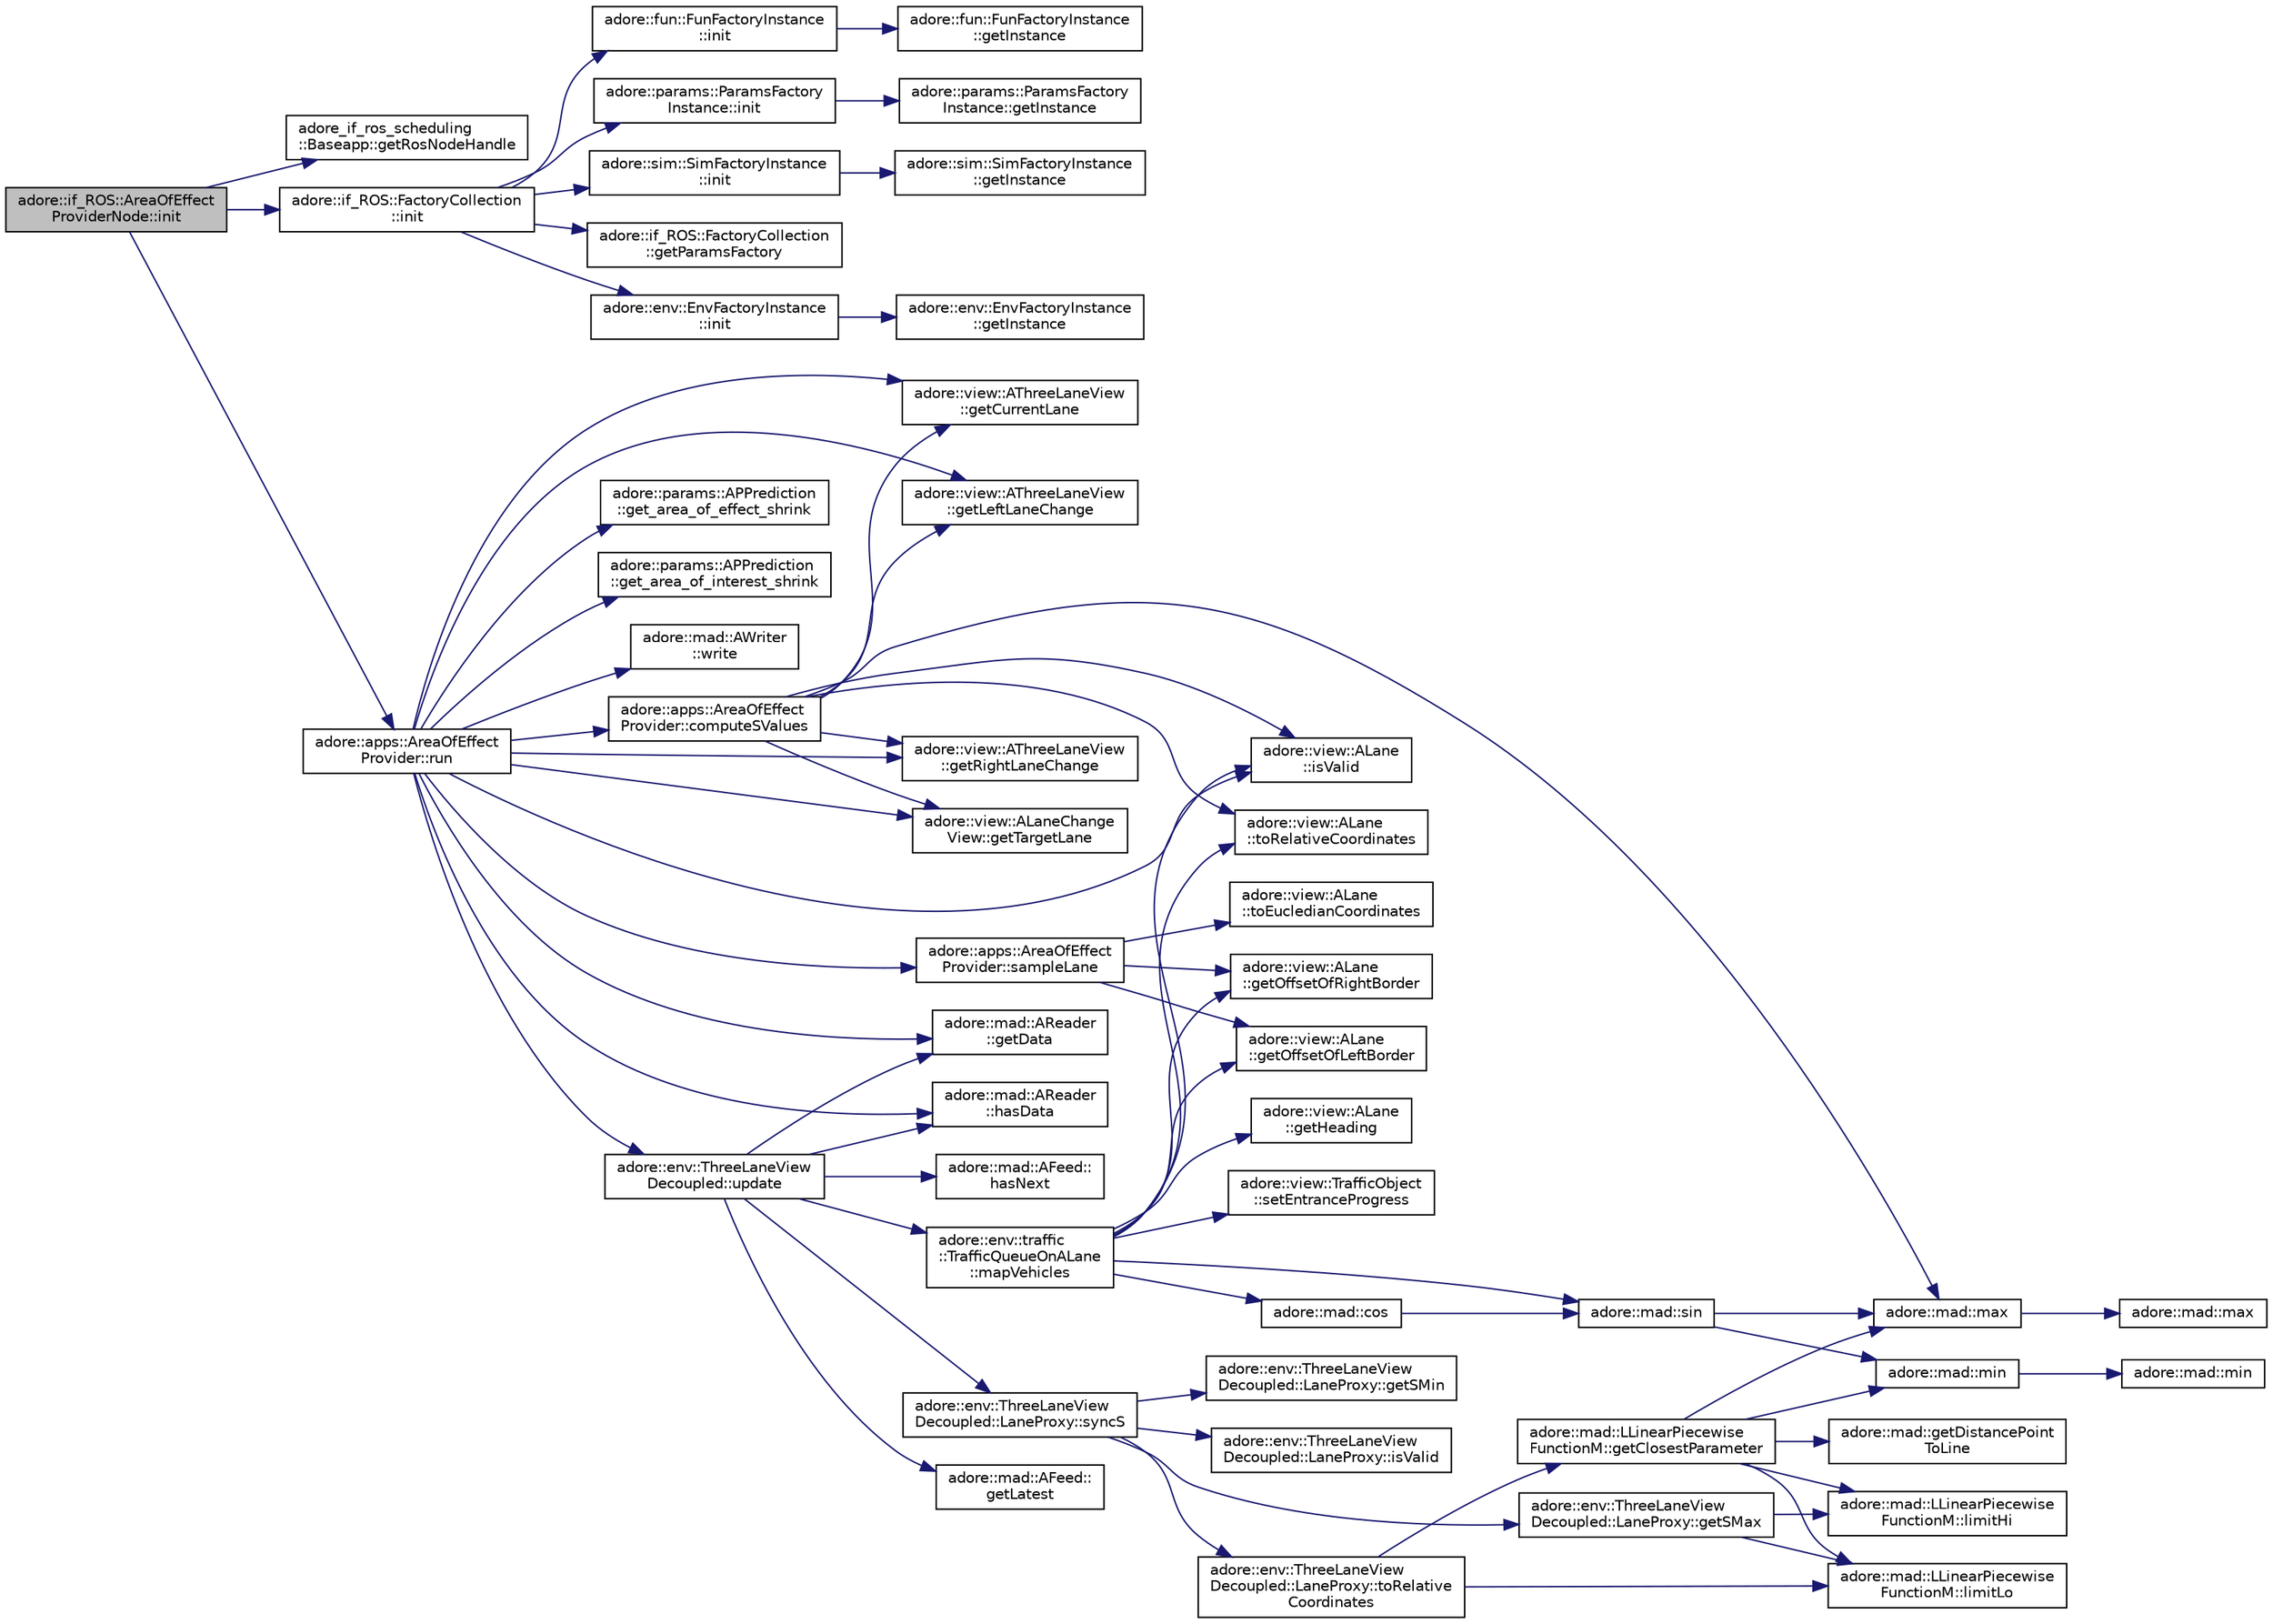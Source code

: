 digraph "adore::if_ROS::AreaOfEffectProviderNode::init"
{
 // LATEX_PDF_SIZE
  edge [fontname="Helvetica",fontsize="10",labelfontname="Helvetica",labelfontsize="10"];
  node [fontname="Helvetica",fontsize="10",shape=record];
  rankdir="LR";
  Node1 [label="adore::if_ROS::AreaOfEffect\lProviderNode::init",height=0.2,width=0.4,color="black", fillcolor="grey75", style="filled", fontcolor="black",tooltip=" "];
  Node1 -> Node2 [color="midnightblue",fontsize="10",style="solid",fontname="Helvetica"];
  Node2 [label="adore_if_ros_scheduling\l::Baseapp::getRosNodeHandle",height=0.2,width=0.4,color="black", fillcolor="white", style="filled",URL="$classadore__if__ros__scheduling_1_1Baseapp.html#a7792ee4aa6fd5c5c03d5f54b4c1f213a",tooltip=" "];
  Node1 -> Node3 [color="midnightblue",fontsize="10",style="solid",fontname="Helvetica"];
  Node3 [label="adore::if_ROS::FactoryCollection\l::init",height=0.2,width=0.4,color="black", fillcolor="white", style="filled",URL="$classadore_1_1if__ROS_1_1FactoryCollection.html#a07e53e57a417cf66c5d539a5e1bd590a",tooltip=" "];
  Node3 -> Node4 [color="midnightblue",fontsize="10",style="solid",fontname="Helvetica"];
  Node4 [label="adore::if_ROS::FactoryCollection\l::getParamsFactory",height=0.2,width=0.4,color="black", fillcolor="white", style="filled",URL="$classadore_1_1if__ROS_1_1FactoryCollection.html#ac102972d5592de7cdc76b059017628f9",tooltip=" "];
  Node3 -> Node5 [color="midnightblue",fontsize="10",style="solid",fontname="Helvetica"];
  Node5 [label="adore::env::EnvFactoryInstance\l::init",height=0.2,width=0.4,color="black", fillcolor="white", style="filled",URL="$classadore_1_1env_1_1EnvFactoryInstance.html#ab67767fc777387664b696bd78d2536ef",tooltip="Initialize private members of AllFactory."];
  Node5 -> Node6 [color="midnightblue",fontsize="10",style="solid",fontname="Helvetica"];
  Node6 [label="adore::env::EnvFactoryInstance\l::getInstance",height=0.2,width=0.4,color="black", fillcolor="white", style="filled",URL="$classadore_1_1env_1_1EnvFactoryInstance.html#a14835a4420fb827ba3809b94a96a7660",tooltip="Function to access singleton instance of the envFactory using magic static."];
  Node3 -> Node7 [color="midnightblue",fontsize="10",style="solid",fontname="Helvetica"];
  Node7 [label="adore::fun::FunFactoryInstance\l::init",height=0.2,width=0.4,color="black", fillcolor="white", style="filled",URL="$classadore_1_1fun_1_1FunFactoryInstance.html#a291c4c983548f85c633ae6409c7b5233",tooltip="Initialize private members of funFactory."];
  Node7 -> Node8 [color="midnightblue",fontsize="10",style="solid",fontname="Helvetica"];
  Node8 [label="adore::fun::FunFactoryInstance\l::getInstance",height=0.2,width=0.4,color="black", fillcolor="white", style="filled",URL="$classadore_1_1fun_1_1FunFactoryInstance.html#a0826e9a7ea3c70a3780115e6effbf746",tooltip="Function to access singleton instance of the funFactory using magic static."];
  Node3 -> Node9 [color="midnightblue",fontsize="10",style="solid",fontname="Helvetica"];
  Node9 [label="adore::params::ParamsFactory\lInstance::init",height=0.2,width=0.4,color="black", fillcolor="white", style="filled",URL="$classadore_1_1params_1_1ParamsFactoryInstance.html#ac6759c774ade5a97e47c056d1a136253",tooltip="Initialize private members of AllFactory."];
  Node9 -> Node10 [color="midnightblue",fontsize="10",style="solid",fontname="Helvetica"];
  Node10 [label="adore::params::ParamsFactory\lInstance::getInstance",height=0.2,width=0.4,color="black", fillcolor="white", style="filled",URL="$classadore_1_1params_1_1ParamsFactoryInstance.html#a59eae0e003d40b03f9db2d814ec2a3bf",tooltip="Function to access singleton instance of the AllFactory using magic static."];
  Node3 -> Node11 [color="midnightblue",fontsize="10",style="solid",fontname="Helvetica"];
  Node11 [label="adore::sim::SimFactoryInstance\l::init",height=0.2,width=0.4,color="black", fillcolor="white", style="filled",URL="$classadore_1_1sim_1_1SimFactoryInstance.html#ac891850728d65e5398216b2bb92f82f6",tooltip="Initialize private members of AllFactory."];
  Node11 -> Node12 [color="midnightblue",fontsize="10",style="solid",fontname="Helvetica"];
  Node12 [label="adore::sim::SimFactoryInstance\l::getInstance",height=0.2,width=0.4,color="black", fillcolor="white", style="filled",URL="$classadore_1_1sim_1_1SimFactoryInstance.html#a177ce78bb1c9675c9dd0370e5f31f749",tooltip="Function to access singleton instance of the AllFactory using magic static."];
  Node1 -> Node13 [color="midnightblue",fontsize="10",style="solid",fontname="Helvetica"];
  Node13 [label="adore::apps::AreaOfEffect\lProvider::run",height=0.2,width=0.4,color="black", fillcolor="white", style="filled",URL="$classadore_1_1apps_1_1AreaOfEffectProvider.html#a1c0746239b016934bcfee11aa546e088",tooltip=" "];
  Node13 -> Node14 [color="midnightblue",fontsize="10",style="solid",fontname="Helvetica"];
  Node14 [label="adore::apps::AreaOfEffect\lProvider::computeSValues",height=0.2,width=0.4,color="black", fillcolor="white", style="filled",URL="$classadore_1_1apps_1_1AreaOfEffectProvider.html#a4908828ea8cf4b330808048b41751937",tooltip=" "];
  Node14 -> Node15 [color="midnightblue",fontsize="10",style="solid",fontname="Helvetica"];
  Node15 [label="adore::view::AThreeLaneView\l::getCurrentLane",height=0.2,width=0.4,color="black", fillcolor="white", style="filled",URL="$classadore_1_1view_1_1AThreeLaneView.html#a02e9884b75afbdfed337165659384592",tooltip=" "];
  Node14 -> Node16 [color="midnightblue",fontsize="10",style="solid",fontname="Helvetica"];
  Node16 [label="adore::view::AThreeLaneView\l::getLeftLaneChange",height=0.2,width=0.4,color="black", fillcolor="white", style="filled",URL="$classadore_1_1view_1_1AThreeLaneView.html#a365dddde9aca0141d197f928a60c1910",tooltip=" "];
  Node14 -> Node17 [color="midnightblue",fontsize="10",style="solid",fontname="Helvetica"];
  Node17 [label="adore::view::AThreeLaneView\l::getRightLaneChange",height=0.2,width=0.4,color="black", fillcolor="white", style="filled",URL="$classadore_1_1view_1_1AThreeLaneView.html#ae065e8721426a69b13b7b4a67c6ea5c7",tooltip=" "];
  Node14 -> Node18 [color="midnightblue",fontsize="10",style="solid",fontname="Helvetica"];
  Node18 [label="adore::view::ALaneChange\lView::getTargetLane",height=0.2,width=0.4,color="black", fillcolor="white", style="filled",URL="$classadore_1_1view_1_1ALaneChangeView.html#a843001a04d0823731b89ff25f75501d5",tooltip=" "];
  Node14 -> Node19 [color="midnightblue",fontsize="10",style="solid",fontname="Helvetica"];
  Node19 [label="adore::view::ALane\l::isValid",height=0.2,width=0.4,color="black", fillcolor="white", style="filled",URL="$classadore_1_1view_1_1ALane.html#a7995d6c08470c31414ecd7891ec16f05",tooltip=" "];
  Node14 -> Node20 [color="midnightblue",fontsize="10",style="solid",fontname="Helvetica"];
  Node20 [label="adore::mad::max",height=0.2,width=0.4,color="black", fillcolor="white", style="filled",URL="$namespaceadore_1_1mad.html#adea062854ef0b105a3fdca8cf2aca945",tooltip=" "];
  Node20 -> Node21 [color="midnightblue",fontsize="10",style="solid",fontname="Helvetica"];
  Node21 [label="adore::mad::max",height=0.2,width=0.4,color="black", fillcolor="white", style="filled",URL="$namespaceadore_1_1mad.html#a618a8842fed7b9375957b1e393c58492",tooltip=" "];
  Node14 -> Node22 [color="midnightblue",fontsize="10",style="solid",fontname="Helvetica"];
  Node22 [label="adore::view::ALane\l::toRelativeCoordinates",height=0.2,width=0.4,color="black", fillcolor="white", style="filled",URL="$classadore_1_1view_1_1ALane.html#a1b5c56e477e4aee683a785f782628b33",tooltip=" "];
  Node13 -> Node23 [color="midnightblue",fontsize="10",style="solid",fontname="Helvetica"];
  Node23 [label="adore::params::APPrediction\l::get_area_of_effect_shrink",height=0.2,width=0.4,color="black", fillcolor="white", style="filled",URL="$classadore_1_1params_1_1APPrediction.html#a5324d44dec7b23d021e119c28658db65",tooltip="filtering out all static objects not inside area of effect"];
  Node13 -> Node24 [color="midnightblue",fontsize="10",style="solid",fontname="Helvetica"];
  Node24 [label="adore::params::APPrediction\l::get_area_of_interest_shrink",height=0.2,width=0.4,color="black", fillcolor="white", style="filled",URL="$classadore_1_1params_1_1APPrediction.html#a99231cce872c8870fb45ff779aa611b6",tooltip="distinction between clutter and static traffic objects: how far into road has object to extend to be ..."];
  Node13 -> Node15 [color="midnightblue",fontsize="10",style="solid",fontname="Helvetica"];
  Node13 -> Node25 [color="midnightblue",fontsize="10",style="solid",fontname="Helvetica"];
  Node25 [label="adore::mad::AReader\l::getData",height=0.2,width=0.4,color="black", fillcolor="white", style="filled",URL="$classadore_1_1mad_1_1AReader.html#a46ab7520d828d1a574365eaf8b483e29",tooltip=" "];
  Node13 -> Node16 [color="midnightblue",fontsize="10",style="solid",fontname="Helvetica"];
  Node13 -> Node17 [color="midnightblue",fontsize="10",style="solid",fontname="Helvetica"];
  Node13 -> Node18 [color="midnightblue",fontsize="10",style="solid",fontname="Helvetica"];
  Node13 -> Node26 [color="midnightblue",fontsize="10",style="solid",fontname="Helvetica"];
  Node26 [label="adore::mad::AReader\l::hasData",height=0.2,width=0.4,color="black", fillcolor="white", style="filled",URL="$classadore_1_1mad_1_1AReader.html#a79b8efec6ede53587ff114ae00ca8419",tooltip=" "];
  Node13 -> Node19 [color="midnightblue",fontsize="10",style="solid",fontname="Helvetica"];
  Node13 -> Node27 [color="midnightblue",fontsize="10",style="solid",fontname="Helvetica"];
  Node27 [label="adore::apps::AreaOfEffect\lProvider::sampleLane",height=0.2,width=0.4,color="black", fillcolor="white", style="filled",URL="$classadore_1_1apps_1_1AreaOfEffectProvider.html#a8f0e14887537e6b7fc3c8f5a254ac1f9",tooltip=" "];
  Node27 -> Node28 [color="midnightblue",fontsize="10",style="solid",fontname="Helvetica"];
  Node28 [label="adore::view::ALane\l::getOffsetOfLeftBorder",height=0.2,width=0.4,color="black", fillcolor="white", style="filled",URL="$classadore_1_1view_1_1ALane.html#aa616301e757098205950bc7d1cee4586",tooltip=" "];
  Node27 -> Node29 [color="midnightblue",fontsize="10",style="solid",fontname="Helvetica"];
  Node29 [label="adore::view::ALane\l::getOffsetOfRightBorder",height=0.2,width=0.4,color="black", fillcolor="white", style="filled",URL="$classadore_1_1view_1_1ALane.html#a2b7143f0fd31d7c9dd447f5cfeb3f059",tooltip=" "];
  Node27 -> Node30 [color="midnightblue",fontsize="10",style="solid",fontname="Helvetica"];
  Node30 [label="adore::view::ALane\l::toEucledianCoordinates",height=0.2,width=0.4,color="black", fillcolor="white", style="filled",URL="$classadore_1_1view_1_1ALane.html#a776918d9531af91a3317d7c6ec766a46",tooltip=" "];
  Node13 -> Node31 [color="midnightblue",fontsize="10",style="solid",fontname="Helvetica"];
  Node31 [label="adore::env::ThreeLaneView\lDecoupled::update",height=0.2,width=0.4,color="black", fillcolor="white", style="filled",URL="$classadore_1_1env_1_1ThreeLaneViewDecoupled.html#aca3859ca38e32c3c87dc92e55f1ad07a",tooltip=" "];
  Node31 -> Node25 [color="midnightblue",fontsize="10",style="solid",fontname="Helvetica"];
  Node31 -> Node32 [color="midnightblue",fontsize="10",style="solid",fontname="Helvetica"];
  Node32 [label="adore::mad::AFeed::\lgetLatest",height=0.2,width=0.4,color="black", fillcolor="white", style="filled",URL="$classadore_1_1mad_1_1AFeed.html#a7c162212573031293eb7ef26719726d6",tooltip=" "];
  Node31 -> Node26 [color="midnightblue",fontsize="10",style="solid",fontname="Helvetica"];
  Node31 -> Node33 [color="midnightblue",fontsize="10",style="solid",fontname="Helvetica"];
  Node33 [label="adore::mad::AFeed::\lhasNext",height=0.2,width=0.4,color="black", fillcolor="white", style="filled",URL="$classadore_1_1mad_1_1AFeed.html#a2a96e59a3364f8fadb08624e38f7c40b",tooltip=" "];
  Node31 -> Node34 [color="midnightblue",fontsize="10",style="solid",fontname="Helvetica"];
  Node34 [label="adore::env::traffic\l::TrafficQueueOnALane\l::mapVehicles",height=0.2,width=0.4,color="black", fillcolor="white", style="filled",URL="$classadore_1_1env_1_1traffic_1_1TrafficQueueOnALane.html#a8c03b5c6310c5c025be16a5bf054d35e",tooltip="Map traffic unto lane."];
  Node34 -> Node35 [color="midnightblue",fontsize="10",style="solid",fontname="Helvetica"];
  Node35 [label="adore::mad::cos",height=0.2,width=0.4,color="black", fillcolor="white", style="filled",URL="$namespaceadore_1_1mad.html#a70b9fe3efbb34c0f9621147e3456bfa8",tooltip=" "];
  Node35 -> Node36 [color="midnightblue",fontsize="10",style="solid",fontname="Helvetica"];
  Node36 [label="adore::mad::sin",height=0.2,width=0.4,color="black", fillcolor="white", style="filled",URL="$namespaceadore_1_1mad.html#acec540f9bf9b6eb0e027d332d3fe5577",tooltip=" "];
  Node36 -> Node20 [color="midnightblue",fontsize="10",style="solid",fontname="Helvetica"];
  Node36 -> Node37 [color="midnightblue",fontsize="10",style="solid",fontname="Helvetica"];
  Node37 [label="adore::mad::min",height=0.2,width=0.4,color="black", fillcolor="white", style="filled",URL="$namespaceadore_1_1mad.html#ab58ecb752f9bbfe27832e0a2c0e22c2b",tooltip=" "];
  Node37 -> Node38 [color="midnightblue",fontsize="10",style="solid",fontname="Helvetica"];
  Node38 [label="adore::mad::min",height=0.2,width=0.4,color="black", fillcolor="white", style="filled",URL="$namespaceadore_1_1mad.html#ac61b79c007d1859f93a10c04272095a1",tooltip=" "];
  Node34 -> Node39 [color="midnightblue",fontsize="10",style="solid",fontname="Helvetica"];
  Node39 [label="adore::view::ALane\l::getHeading",height=0.2,width=0.4,color="black", fillcolor="white", style="filled",URL="$classadore_1_1view_1_1ALane.html#ae633a0321ddfbc46bc041d5f1378077d",tooltip=" "];
  Node34 -> Node28 [color="midnightblue",fontsize="10",style="solid",fontname="Helvetica"];
  Node34 -> Node29 [color="midnightblue",fontsize="10",style="solid",fontname="Helvetica"];
  Node34 -> Node19 [color="midnightblue",fontsize="10",style="solid",fontname="Helvetica"];
  Node34 -> Node40 [color="midnightblue",fontsize="10",style="solid",fontname="Helvetica"];
  Node40 [label="adore::view::TrafficObject\l::setEntranceProgress",height=0.2,width=0.4,color="black", fillcolor="white", style="filled",URL="$structadore_1_1view_1_1TrafficObject.html#a6834fe8f32ffc34978ca5392c19265e9",tooltip=" "];
  Node34 -> Node36 [color="midnightblue",fontsize="10",style="solid",fontname="Helvetica"];
  Node34 -> Node22 [color="midnightblue",fontsize="10",style="solid",fontname="Helvetica"];
  Node31 -> Node41 [color="midnightblue",fontsize="10",style="solid",fontname="Helvetica"];
  Node41 [label="adore::env::ThreeLaneView\lDecoupled::LaneProxy::syncS",height=0.2,width=0.4,color="black", fillcolor="white", style="filled",URL="$classadore_1_1env_1_1ThreeLaneViewDecoupled_1_1LaneProxy.html#a0af5cdcd7fa375108ebd514bc357d9fb",tooltip=" "];
  Node41 -> Node42 [color="midnightblue",fontsize="10",style="solid",fontname="Helvetica"];
  Node42 [label="adore::env::ThreeLaneView\lDecoupled::LaneProxy::getSMax",height=0.2,width=0.4,color="black", fillcolor="white", style="filled",URL="$classadore_1_1env_1_1ThreeLaneViewDecoupled_1_1LaneProxy.html#a5b2b87490b49bbfd305dc846897cce7e",tooltip=" "];
  Node42 -> Node43 [color="midnightblue",fontsize="10",style="solid",fontname="Helvetica"];
  Node43 [label="adore::mad::LLinearPiecewise\lFunctionM::limitHi",height=0.2,width=0.4,color="black", fillcolor="white", style="filled",URL="$classadore_1_1mad_1_1LLinearPiecewiseFunctionM.html#aaa496b8ceb3ed505f6450225c46a077a",tooltip=" "];
  Node42 -> Node44 [color="midnightblue",fontsize="10",style="solid",fontname="Helvetica"];
  Node44 [label="adore::mad::LLinearPiecewise\lFunctionM::limitLo",height=0.2,width=0.4,color="black", fillcolor="white", style="filled",URL="$classadore_1_1mad_1_1LLinearPiecewiseFunctionM.html#a682841e9bc82a0653745dce6f908bfa6",tooltip=" "];
  Node41 -> Node45 [color="midnightblue",fontsize="10",style="solid",fontname="Helvetica"];
  Node45 [label="adore::env::ThreeLaneView\lDecoupled::LaneProxy::getSMin",height=0.2,width=0.4,color="black", fillcolor="white", style="filled",URL="$classadore_1_1env_1_1ThreeLaneViewDecoupled_1_1LaneProxy.html#a667a470936795713e07a0ed0005f7a87",tooltip=" "];
  Node41 -> Node46 [color="midnightblue",fontsize="10",style="solid",fontname="Helvetica"];
  Node46 [label="adore::env::ThreeLaneView\lDecoupled::LaneProxy::isValid",height=0.2,width=0.4,color="black", fillcolor="white", style="filled",URL="$classadore_1_1env_1_1ThreeLaneViewDecoupled_1_1LaneProxy.html#aeba5e54a2ef97a9cffcd2c659e1c0c6c",tooltip=" "];
  Node41 -> Node47 [color="midnightblue",fontsize="10",style="solid",fontname="Helvetica"];
  Node47 [label="adore::env::ThreeLaneView\lDecoupled::LaneProxy::toRelative\lCoordinates",height=0.2,width=0.4,color="black", fillcolor="white", style="filled",URL="$classadore_1_1env_1_1ThreeLaneViewDecoupled_1_1LaneProxy.html#ab9824449655417a200b1b4d564ea2e5e",tooltip=" "];
  Node47 -> Node48 [color="midnightblue",fontsize="10",style="solid",fontname="Helvetica"];
  Node48 [label="adore::mad::LLinearPiecewise\lFunctionM::getClosestParameter",height=0.2,width=0.4,color="black", fillcolor="white", style="filled",URL="$classadore_1_1mad_1_1LLinearPiecewiseFunctionM.html#a21c464e587889f52d3b5aba703d80ccd",tooltip=" "];
  Node48 -> Node49 [color="midnightblue",fontsize="10",style="solid",fontname="Helvetica"];
  Node49 [label="adore::mad::getDistancePoint\lToLine",height=0.2,width=0.4,color="black", fillcolor="white", style="filled",URL="$namespaceadore_1_1mad.html#ad4afe3dd742448995d7c56d1e4de5019",tooltip=" "];
  Node48 -> Node43 [color="midnightblue",fontsize="10",style="solid",fontname="Helvetica"];
  Node48 -> Node44 [color="midnightblue",fontsize="10",style="solid",fontname="Helvetica"];
  Node48 -> Node20 [color="midnightblue",fontsize="10",style="solid",fontname="Helvetica"];
  Node48 -> Node37 [color="midnightblue",fontsize="10",style="solid",fontname="Helvetica"];
  Node47 -> Node44 [color="midnightblue",fontsize="10",style="solid",fontname="Helvetica"];
  Node13 -> Node50 [color="midnightblue",fontsize="10",style="solid",fontname="Helvetica"];
  Node50 [label="adore::mad::AWriter\l::write",height=0.2,width=0.4,color="black", fillcolor="white", style="filled",URL="$classadore_1_1mad_1_1AWriter.html#a1c22b1ccbd19c5f02f832831ca757f3b",tooltip=" "];
}

